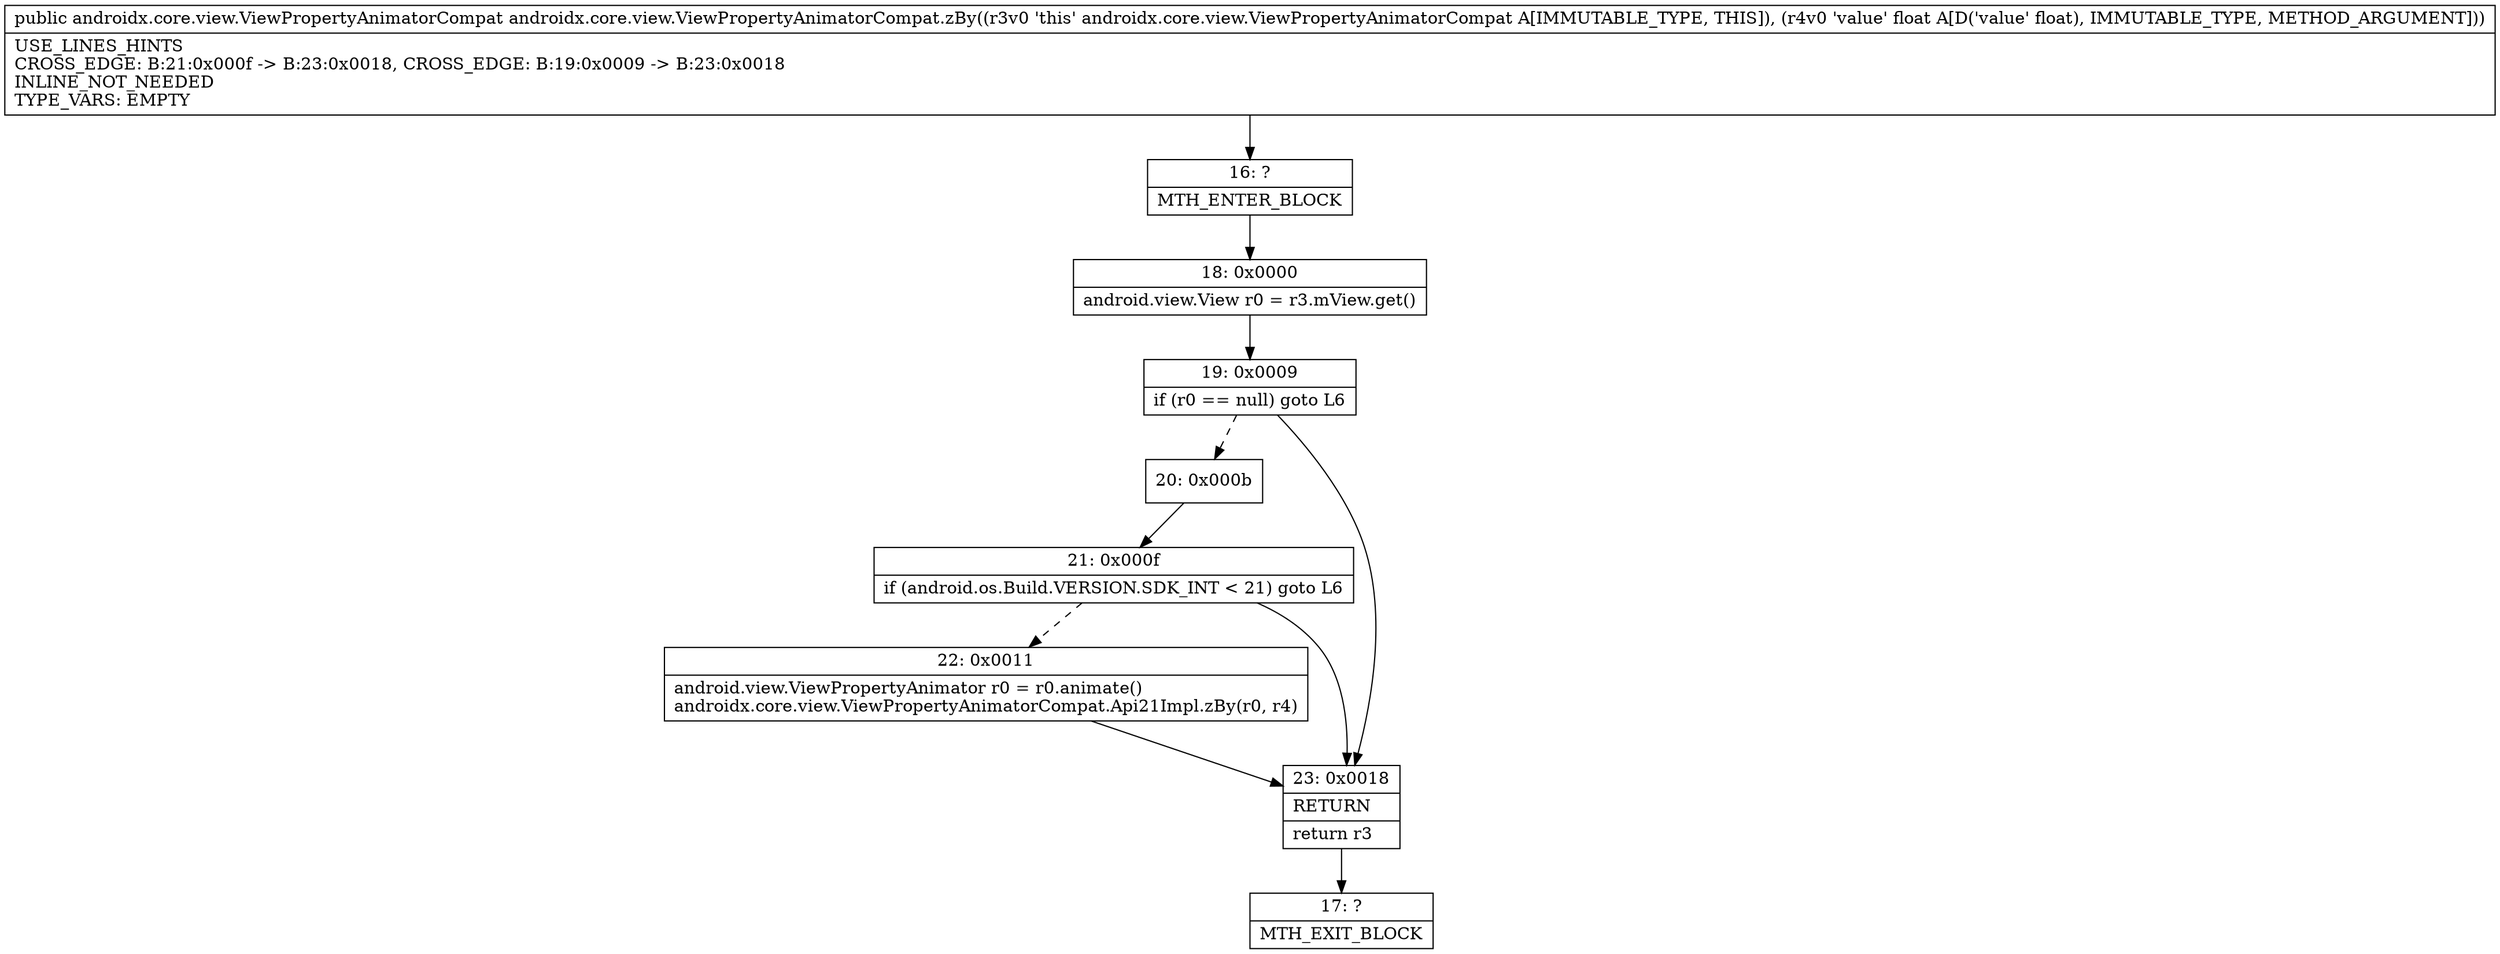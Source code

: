 digraph "CFG forandroidx.core.view.ViewPropertyAnimatorCompat.zBy(F)Landroidx\/core\/view\/ViewPropertyAnimatorCompat;" {
Node_16 [shape=record,label="{16\:\ ?|MTH_ENTER_BLOCK\l}"];
Node_18 [shape=record,label="{18\:\ 0x0000|android.view.View r0 = r3.mView.get()\l}"];
Node_19 [shape=record,label="{19\:\ 0x0009|if (r0 == null) goto L6\l}"];
Node_20 [shape=record,label="{20\:\ 0x000b}"];
Node_21 [shape=record,label="{21\:\ 0x000f|if (android.os.Build.VERSION.SDK_INT \< 21) goto L6\l}"];
Node_22 [shape=record,label="{22\:\ 0x0011|android.view.ViewPropertyAnimator r0 = r0.animate()\landroidx.core.view.ViewPropertyAnimatorCompat.Api21Impl.zBy(r0, r4)\l}"];
Node_23 [shape=record,label="{23\:\ 0x0018|RETURN\l|return r3\l}"];
Node_17 [shape=record,label="{17\:\ ?|MTH_EXIT_BLOCK\l}"];
MethodNode[shape=record,label="{public androidx.core.view.ViewPropertyAnimatorCompat androidx.core.view.ViewPropertyAnimatorCompat.zBy((r3v0 'this' androidx.core.view.ViewPropertyAnimatorCompat A[IMMUTABLE_TYPE, THIS]), (r4v0 'value' float A[D('value' float), IMMUTABLE_TYPE, METHOD_ARGUMENT]))  | USE_LINES_HINTS\lCROSS_EDGE: B:21:0x000f \-\> B:23:0x0018, CROSS_EDGE: B:19:0x0009 \-\> B:23:0x0018\lINLINE_NOT_NEEDED\lTYPE_VARS: EMPTY\l}"];
MethodNode -> Node_16;Node_16 -> Node_18;
Node_18 -> Node_19;
Node_19 -> Node_20[style=dashed];
Node_19 -> Node_23;
Node_20 -> Node_21;
Node_21 -> Node_22[style=dashed];
Node_21 -> Node_23;
Node_22 -> Node_23;
Node_23 -> Node_17;
}

